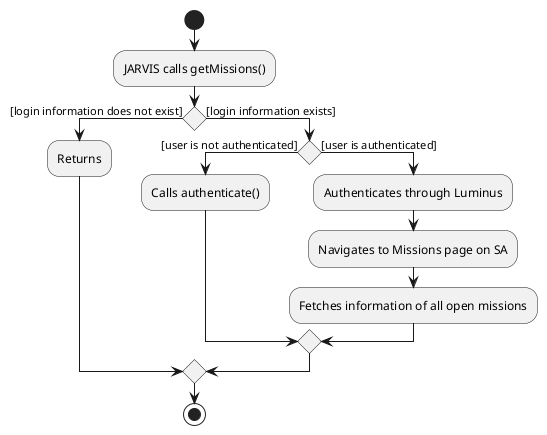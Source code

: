 @startuml
start
:JARVIS calls getMissions();


If () then ([login information does not exist])
    :Returns;

    else ([login information exists])


    If () then ([user is not authenticated])
    :Calls authenticate();

    else ([user is authenticated])
        :Authenticates through Luminus;
        :Navigates to Missions page on SA;
        :Fetches information of all open missions;
        endif
        endif
stop
@enduml

